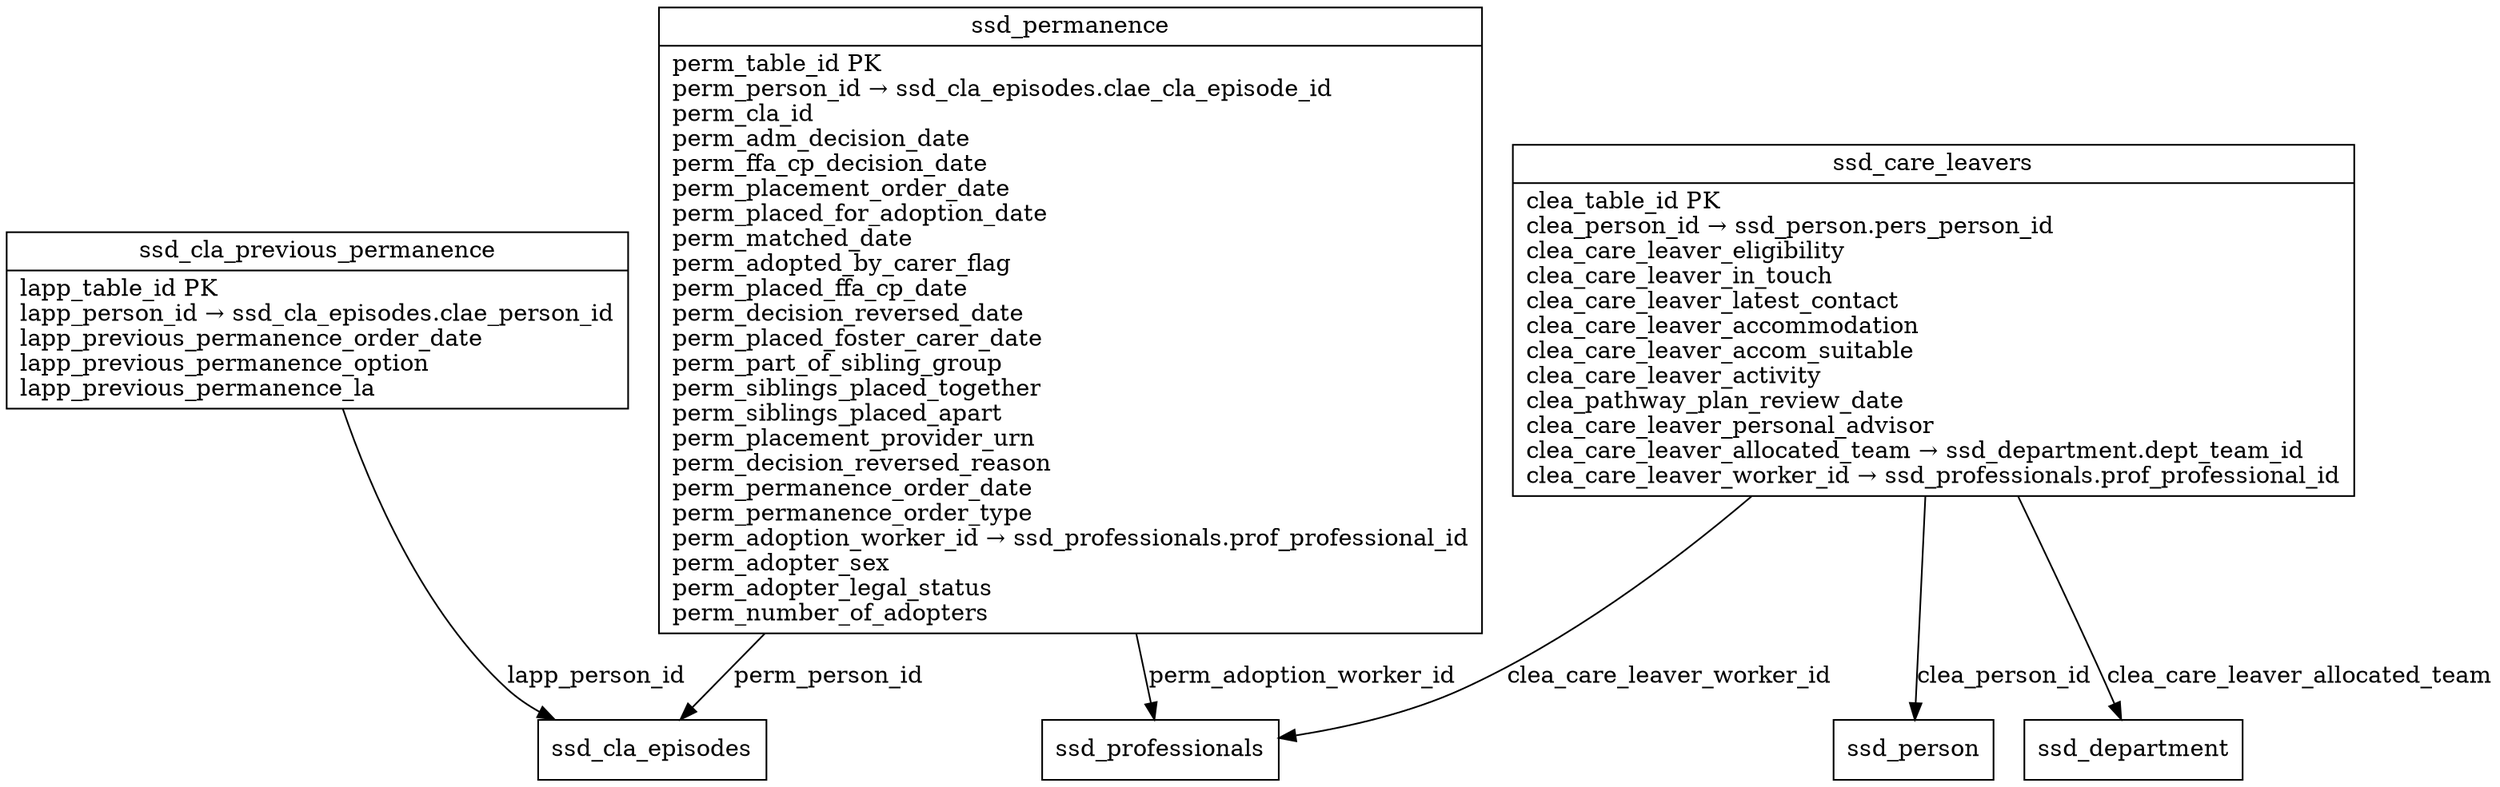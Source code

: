 digraph G {
  node [shape=record];
  ssd_permanence [label="{ssd_permanence|perm_table_id PK\lperm_person_id → ssd_cla_episodes.clae_cla_episode_id\lperm_cla_id\lperm_adm_decision_date\lperm_ffa_cp_decision_date\lperm_placement_order_date\lperm_placed_for_adoption_date\lperm_matched_date\lperm_adopted_by_carer_flag\lperm_placed_ffa_cp_date\lperm_decision_reversed_date\lperm_placed_foster_carer_date\lperm_part_of_sibling_group\lperm_siblings_placed_together\lperm_siblings_placed_apart\lperm_placement_provider_urn\lperm_decision_reversed_reason\lperm_permanence_order_date\lperm_permanence_order_type\lperm_adoption_worker_id → ssd_professionals.prof_professional_id\lperm_adopter_sex\lperm_adopter_legal_status\lperm_number_of_adopters\l}"];
  ssd_cla_previous_permanence [label="{ssd_cla_previous_permanence|lapp_table_id PK\llapp_person_id → ssd_cla_episodes.clae_person_id\llapp_previous_permanence_order_date\llapp_previous_permanence_option\llapp_previous_permanence_la\l}"];
  ssd_care_leavers [label="{ssd_care_leavers|clea_table_id PK\lclea_person_id → ssd_person.pers_person_id\lclea_care_leaver_eligibility\lclea_care_leaver_in_touch\lclea_care_leaver_latest_contact\lclea_care_leaver_accommodation\lclea_care_leaver_accom_suitable\lclea_care_leaver_activity\lclea_pathway_plan_review_date\lclea_care_leaver_personal_advisor\lclea_care_leaver_allocated_team → ssd_department.dept_team_id\lclea_care_leaver_worker_id → ssd_professionals.prof_professional_id\l}"];
  ssd_permanence -> ssd_cla_episodes [label="perm_person_id"];
  ssd_permanence -> ssd_professionals [label="perm_adoption_worker_id"];
  ssd_cla_previous_permanence -> ssd_cla_episodes [label="lapp_person_id"];
  ssd_care_leavers -> ssd_person [label="clea_person_id"];
  ssd_care_leavers -> ssd_department [label="clea_care_leaver_allocated_team"];
  ssd_care_leavers -> ssd_professionals [label="clea_care_leaver_worker_id"];
}